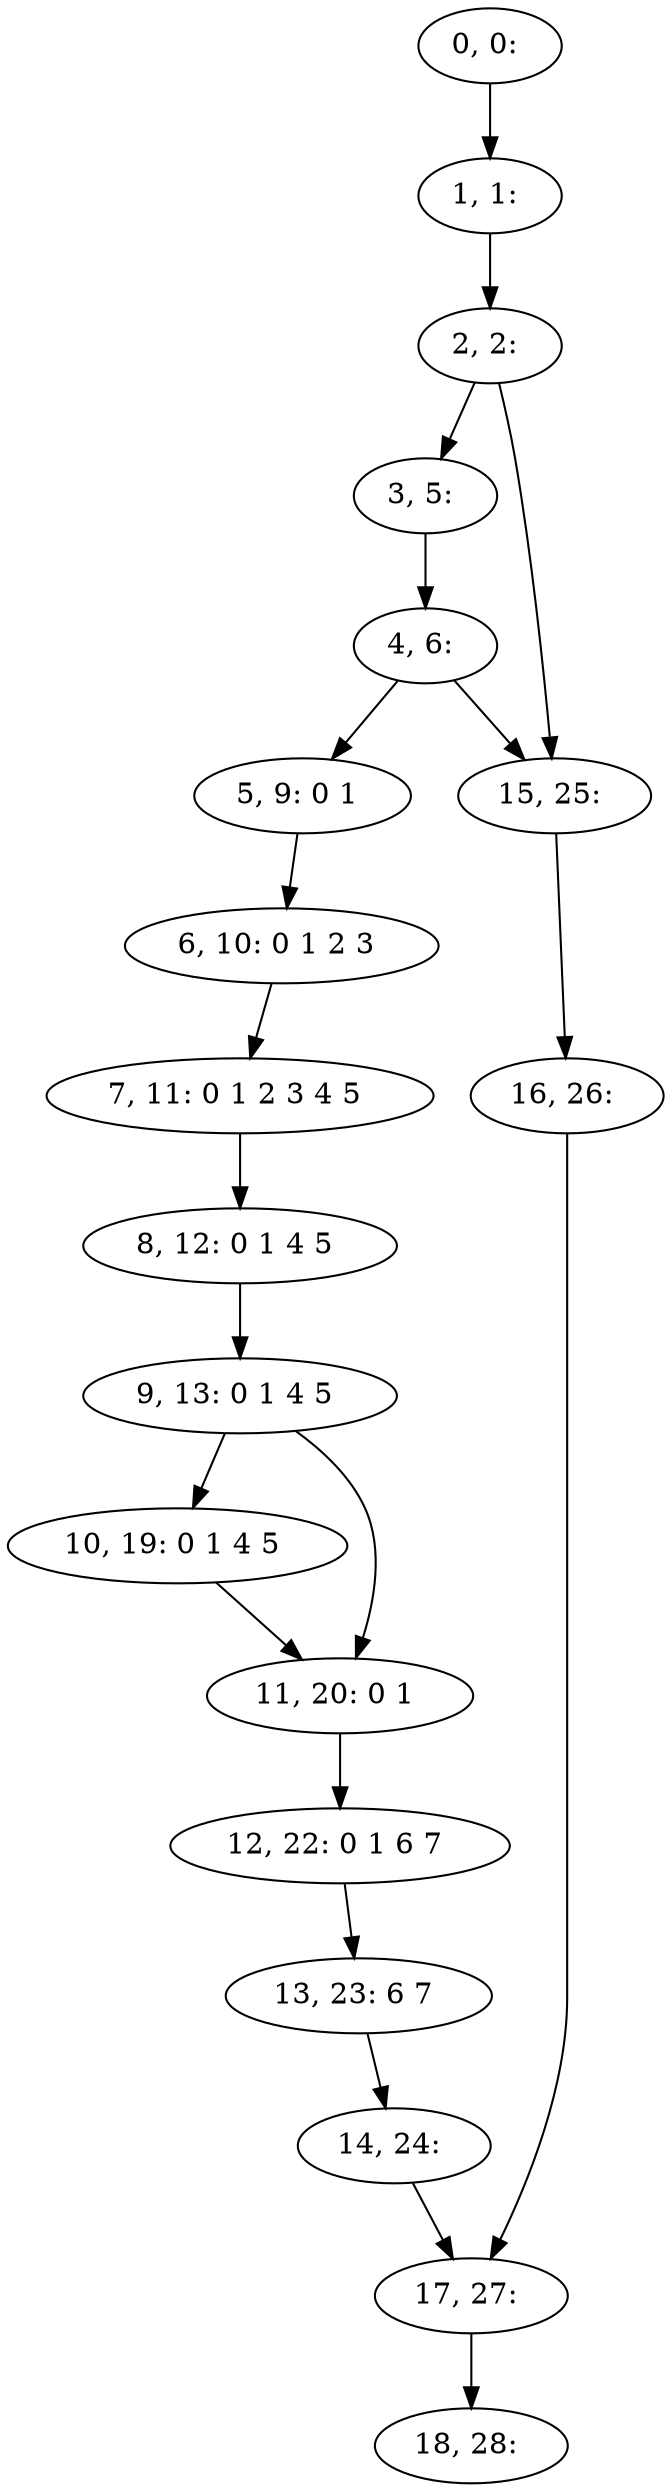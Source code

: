 digraph G {
0[label="0, 0: "];
1[label="1, 1: "];
2[label="2, 2: "];
3[label="3, 5: "];
4[label="4, 6: "];
5[label="5, 9: 0 1 "];
6[label="6, 10: 0 1 2 3 "];
7[label="7, 11: 0 1 2 3 4 5 "];
8[label="8, 12: 0 1 4 5 "];
9[label="9, 13: 0 1 4 5 "];
10[label="10, 19: 0 1 4 5 "];
11[label="11, 20: 0 1 "];
12[label="12, 22: 0 1 6 7 "];
13[label="13, 23: 6 7 "];
14[label="14, 24: "];
15[label="15, 25: "];
16[label="16, 26: "];
17[label="17, 27: "];
18[label="18, 28: "];
0->1 ;
1->2 ;
2->3 ;
2->15 ;
3->4 ;
4->5 ;
4->15 ;
5->6 ;
6->7 ;
7->8 ;
8->9 ;
9->10 ;
9->11 ;
10->11 ;
11->12 ;
12->13 ;
13->14 ;
14->17 ;
15->16 ;
16->17 ;
17->18 ;
}
